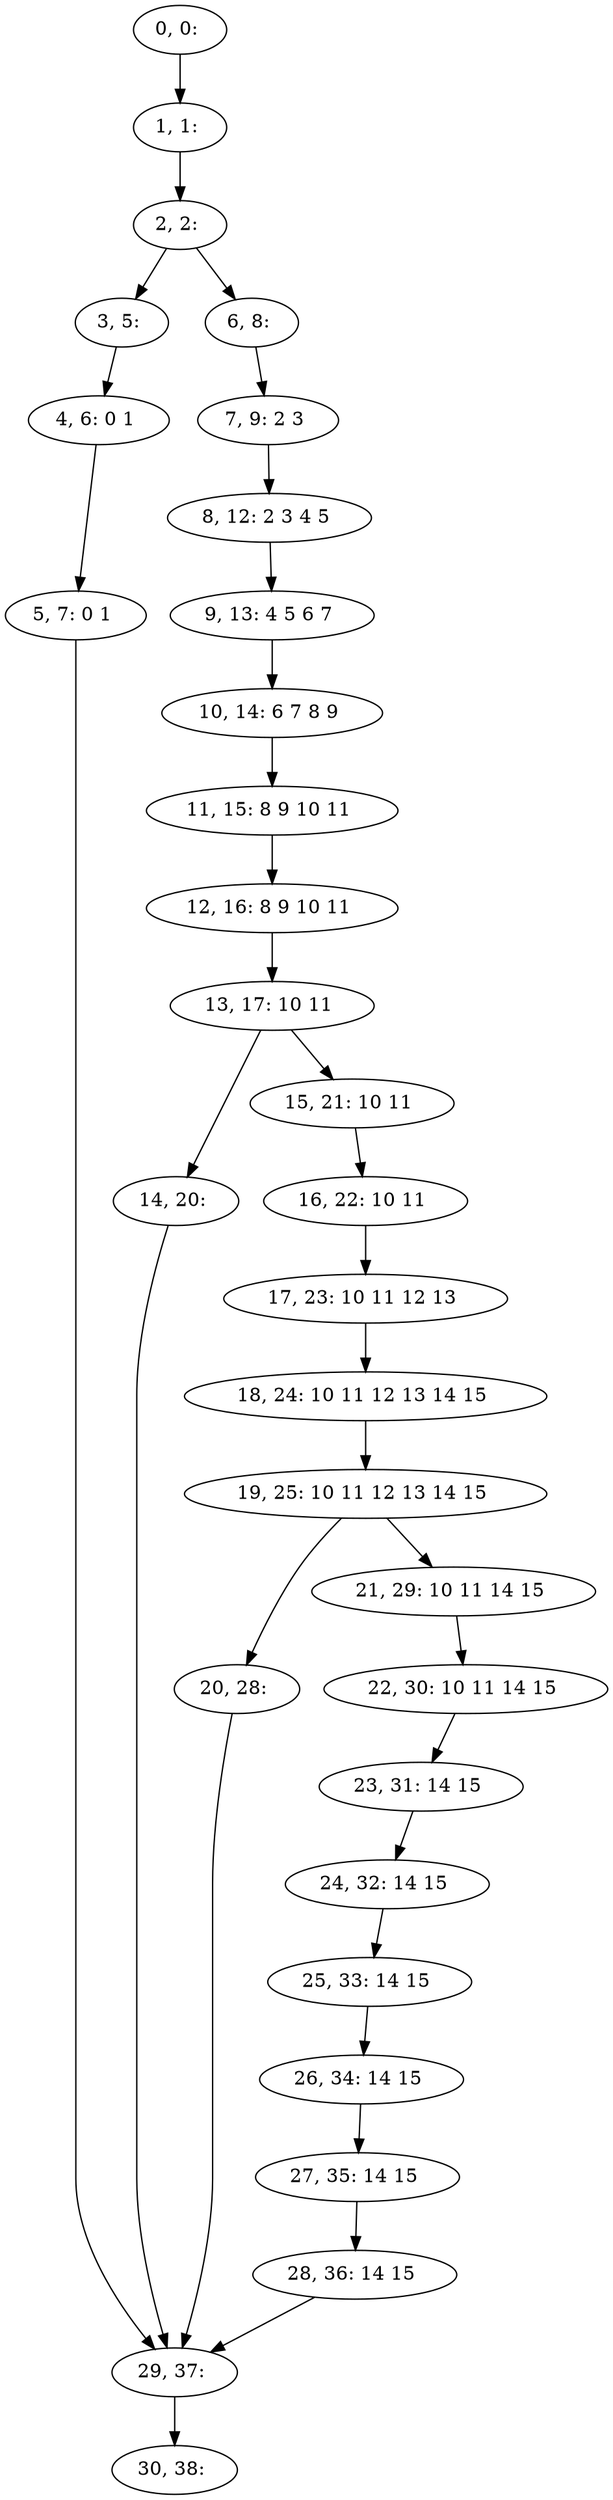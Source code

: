 digraph G {
0[label="0, 0: "];
1[label="1, 1: "];
2[label="2, 2: "];
3[label="3, 5: "];
4[label="4, 6: 0 1 "];
5[label="5, 7: 0 1 "];
6[label="6, 8: "];
7[label="7, 9: 2 3 "];
8[label="8, 12: 2 3 4 5 "];
9[label="9, 13: 4 5 6 7 "];
10[label="10, 14: 6 7 8 9 "];
11[label="11, 15: 8 9 10 11 "];
12[label="12, 16: 8 9 10 11 "];
13[label="13, 17: 10 11 "];
14[label="14, 20: "];
15[label="15, 21: 10 11 "];
16[label="16, 22: 10 11 "];
17[label="17, 23: 10 11 12 13 "];
18[label="18, 24: 10 11 12 13 14 15 "];
19[label="19, 25: 10 11 12 13 14 15 "];
20[label="20, 28: "];
21[label="21, 29: 10 11 14 15 "];
22[label="22, 30: 10 11 14 15 "];
23[label="23, 31: 14 15 "];
24[label="24, 32: 14 15 "];
25[label="25, 33: 14 15 "];
26[label="26, 34: 14 15 "];
27[label="27, 35: 14 15 "];
28[label="28, 36: 14 15 "];
29[label="29, 37: "];
30[label="30, 38: "];
0->1 ;
1->2 ;
2->3 ;
2->6 ;
3->4 ;
4->5 ;
5->29 ;
6->7 ;
7->8 ;
8->9 ;
9->10 ;
10->11 ;
11->12 ;
12->13 ;
13->14 ;
13->15 ;
14->29 ;
15->16 ;
16->17 ;
17->18 ;
18->19 ;
19->20 ;
19->21 ;
20->29 ;
21->22 ;
22->23 ;
23->24 ;
24->25 ;
25->26 ;
26->27 ;
27->28 ;
28->29 ;
29->30 ;
}

